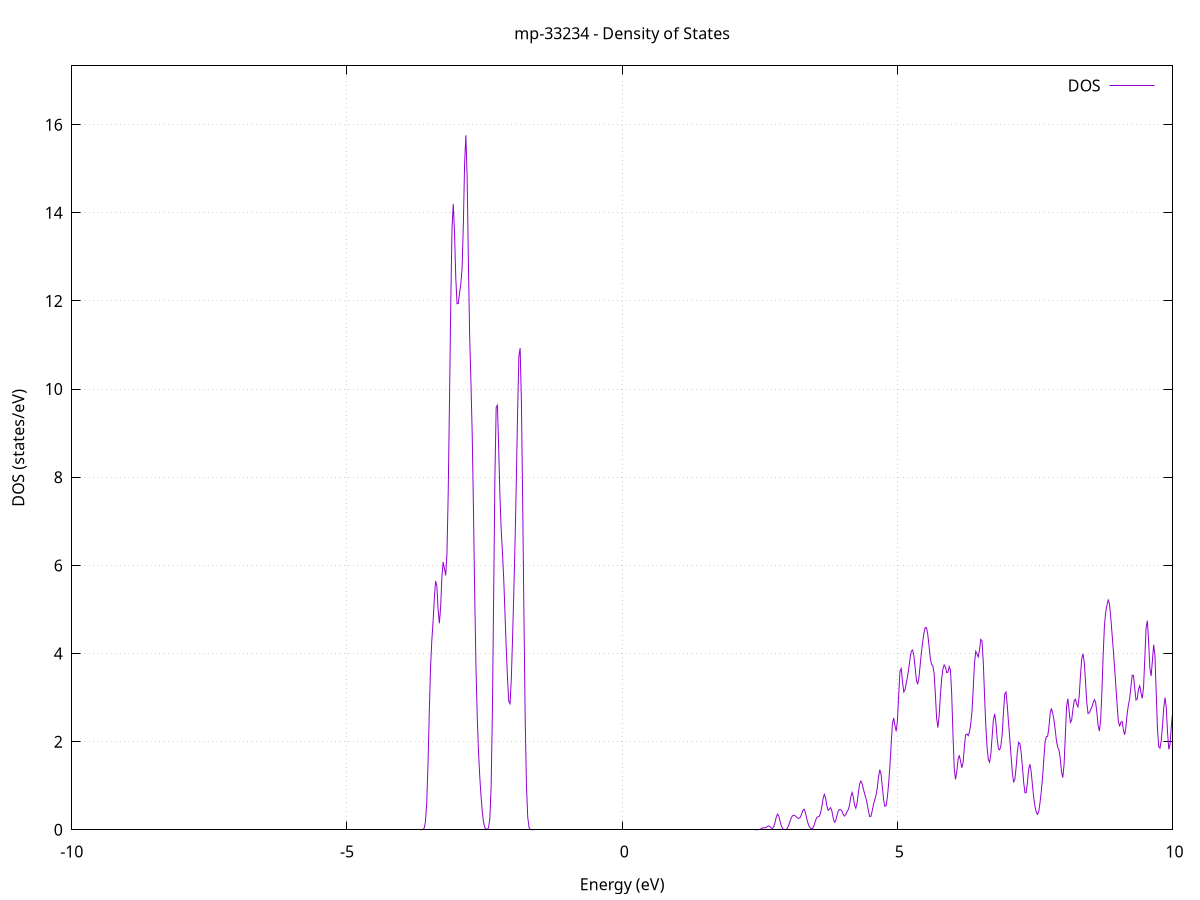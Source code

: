 set title 'mp-33234 - Density of States'
set xlabel 'Energy (eV)'
set ylabel 'DOS (states/eV)'
set grid
set xrange [-10:10]
set yrange [0:17.335]
set xzeroaxis lt -1
set terminal png size 800,600
set output 'mp-33234_dos_gnuplot.png'
plot '-' using 1:2 with lines title 'DOS'
-29.163400 0.000000
-29.140500 0.000000
-29.117600 0.000000
-29.094600 0.000000
-29.071700 0.000000
-29.048800 0.000000
-29.025800 0.000000
-29.002900 0.000000
-28.980000 0.000000
-28.957100 0.000000
-28.934100 0.000000
-28.911200 0.000000
-28.888300 0.000000
-28.865300 0.000000
-28.842400 0.000000
-28.819500 0.000000
-28.796500 0.000000
-28.773600 0.000000
-28.750700 0.000000
-28.727800 0.000000
-28.704800 0.000000
-28.681900 0.000000
-28.659000 0.000000
-28.636000 0.000000
-28.613100 0.000000
-28.590200 0.000000
-28.567200 0.000000
-28.544300 0.000000
-28.521400 0.000000
-28.498500 0.000000
-28.475500 0.000000
-28.452600 0.000000
-28.429700 0.000000
-28.406700 0.000000
-28.383800 0.000000
-28.360900 0.000000
-28.337900 0.000000
-28.315000 0.000000
-28.292100 0.000000
-28.269100 0.000000
-28.246200 0.000000
-28.223300 0.000000
-28.200400 0.000000
-28.177400 0.000000
-28.154500 0.000000
-28.131600 0.000000
-28.108600 0.000000
-28.085700 0.000000
-28.062800 0.000000
-28.039800 0.000000
-28.016900 0.000000
-27.994000 0.000000
-27.971100 0.000000
-27.948100 0.000000
-27.925200 0.000000
-27.902300 0.000000
-27.879300 0.000000
-27.856400 0.000000
-27.833500 0.000000
-27.810500 0.000000
-27.787600 0.000000
-27.764700 0.000000
-27.741800 0.000000
-27.718800 0.000000
-27.695900 0.000000
-27.673000 0.000000
-27.650000 0.000000
-27.627100 0.000000
-27.604200 0.000000
-27.581200 0.000000
-27.558300 0.000000
-27.535400 0.000000
-27.512400 0.000000
-27.489500 0.000000
-27.466600 0.000000
-27.443700 0.000000
-27.420700 0.000000
-27.397800 0.000000
-27.374900 0.000000
-27.351900 0.000000
-27.329000 0.000000
-27.306100 0.000000
-27.283100 0.000000
-27.260200 0.000000
-27.237300 0.000000
-27.214400 0.000000
-27.191400 0.000600
-27.168500 0.007900
-27.145600 0.069200
-27.122600 0.419500
-27.099700 1.768400
-27.076800 5.250300
-27.053800 11.145400
-27.030900 17.183000
-27.008000 19.453600
-26.985100 16.195600
-26.962100 9.822600
-26.939200 4.271300
-26.916300 1.309300
-26.893300 0.278900
-26.870400 0.040800
-26.847500 0.004100
-26.824500 0.000300
-26.801600 0.000000
-26.778700 0.000000
-26.755700 0.000000
-26.732800 0.000000
-26.709900 0.000000
-26.687000 0.000000
-26.664000 0.000000
-26.641100 0.000000
-26.618200 0.000000
-26.595200 0.000000
-26.572300 0.000000
-26.549400 0.000000
-26.526400 0.000000
-26.503500 0.000000
-26.480600 0.000000
-26.457700 0.000000
-26.434700 0.000000
-26.411800 0.000000
-26.388900 0.000000
-26.365900 0.000000
-26.343000 0.000000
-26.320100 0.000000
-26.297100 0.000000
-26.274200 0.000000
-26.251300 0.000000
-26.228400 0.000000
-26.205400 0.000000
-26.182500 0.000000
-26.159600 0.000000
-26.136600 0.000000
-26.113700 0.000000
-26.090800 0.000000
-26.067800 0.000000
-26.044900 0.000000
-26.022000 0.000000
-25.999000 0.000000
-25.976100 0.000000
-25.953200 0.000000
-25.930300 0.000000
-25.907300 0.000000
-25.884400 0.000000
-25.861500 0.000000
-25.838500 0.000000
-25.815600 0.000000
-25.792700 0.000000
-25.769700 0.000000
-25.746800 0.000000
-25.723900 0.000000
-25.701000 0.000000
-25.678000 0.000000
-25.655100 0.000000
-25.632200 0.000000
-25.609200 0.000000
-25.586300 0.000000
-25.563400 0.000000
-25.540400 0.000000
-25.517500 0.000000
-25.494600 0.000000
-25.471700 0.000000
-25.448700 0.000000
-25.425800 0.000000
-25.402900 0.000000
-25.379900 0.000000
-25.357000 0.000000
-25.334100 0.000000
-25.311100 0.000000
-25.288200 0.000000
-25.265300 0.000000
-25.242300 0.000000
-25.219400 0.000000
-25.196500 0.000000
-25.173600 0.000000
-25.150600 0.000000
-25.127700 0.000000
-25.104800 0.000000
-25.081800 0.000000
-25.058900 0.000000
-25.036000 0.000000
-25.013000 0.000000
-24.990100 0.000000
-24.967200 0.000000
-24.944300 0.000000
-24.921300 0.000000
-24.898400 0.000000
-24.875500 0.000000
-24.852500 0.000000
-24.829600 0.000000
-24.806700 0.000000
-24.783700 0.000000
-24.760800 0.000000
-24.737900 0.000000
-24.715000 0.000000
-24.692000 0.000000
-24.669100 0.000000
-24.646200 0.000000
-24.623200 0.000000
-24.600300 0.000000
-24.577400 0.000000
-24.554400 0.000000
-24.531500 0.000000
-24.508600 0.000000
-24.485600 0.000000
-24.462700 0.000000
-24.439800 0.000000
-24.416900 0.000000
-24.393900 0.000000
-24.371000 0.000000
-24.348100 0.000000
-24.325100 0.000000
-24.302200 0.000000
-24.279300 0.000000
-24.256300 0.000000
-24.233400 0.000000
-24.210500 0.000000
-24.187600 0.000000
-24.164600 0.000000
-24.141700 0.000000
-24.118800 0.000000
-24.095800 0.000000
-24.072900 0.000000
-24.050000 0.000000
-24.027000 0.000000
-24.004100 0.000000
-23.981200 0.000000
-23.958300 0.000000
-23.935300 0.000000
-23.912400 0.000000
-23.889500 0.000000
-23.866500 0.000000
-23.843600 0.000000
-23.820700 0.000000
-23.797700 0.000000
-23.774800 0.000000
-23.751900 0.000000
-23.728900 0.000000
-23.706000 0.000000
-23.683100 0.000000
-23.660200 0.000000
-23.637200 0.000000
-23.614300 0.000000
-23.591400 0.000000
-23.568400 0.000000
-23.545500 0.000000
-23.522600 0.000000
-23.499600 0.000000
-23.476700 0.000000
-23.453800 0.000000
-23.430900 0.000000
-23.407900 0.000000
-23.385000 0.000000
-23.362100 0.000000
-23.339100 0.000000
-23.316200 0.000000
-23.293300 0.000000
-23.270300 0.000000
-23.247400 0.000000
-23.224500 0.000000
-23.201600 0.000000
-23.178600 0.000000
-23.155700 0.000000
-23.132800 0.000000
-23.109800 0.000000
-23.086900 0.000000
-23.064000 0.000000
-23.041000 0.000000
-23.018100 0.000000
-22.995200 0.000000
-22.972200 0.000000
-22.949300 0.000000
-22.926400 0.000000
-22.903500 0.000000
-22.880500 0.000000
-22.857600 0.000000
-22.834700 0.000000
-22.811700 0.000000
-22.788800 0.000000
-22.765900 0.000000
-22.742900 0.000000
-22.720000 0.000000
-22.697100 0.000000
-22.674200 0.000000
-22.651200 0.000000
-22.628300 0.000000
-22.605400 0.000000
-22.582400 0.000000
-22.559500 0.000000
-22.536600 0.000000
-22.513600 0.000000
-22.490700 0.000000
-22.467800 0.000000
-22.444900 0.000000
-22.421900 0.000000
-22.399000 0.000000
-22.376100 0.000000
-22.353100 0.000000
-22.330200 0.000000
-22.307300 0.000000
-22.284300 0.000000
-22.261400 0.000000
-22.238500 0.000000
-22.215500 0.000000
-22.192600 0.000000
-22.169700 0.000000
-22.146800 0.000000
-22.123800 0.000000
-22.100900 0.000000
-22.078000 0.000000
-22.055000 0.000000
-22.032100 0.000000
-22.009200 0.000000
-21.986200 0.000000
-21.963300 0.000000
-21.940400 0.000000
-21.917500 0.000000
-21.894500 0.000000
-21.871600 0.000000
-21.848700 0.000000
-21.825700 0.000000
-21.802800 0.000000
-21.779900 0.000000
-21.756900 0.000000
-21.734000 0.000000
-21.711100 0.000000
-21.688200 0.000000
-21.665200 0.000000
-21.642300 0.000000
-21.619400 0.000000
-21.596400 0.000000
-21.573500 0.000000
-21.550600 0.000000
-21.527600 0.000000
-21.504700 0.000000
-21.481800 0.000000
-21.458800 0.000000
-21.435900 0.000000
-21.413000 0.000000
-21.390100 0.000000
-21.367100 0.000000
-21.344200 0.000000
-21.321300 0.000000
-21.298300 0.000000
-21.275400 0.000000
-21.252500 0.000000
-21.229500 0.000000
-21.206600 0.000000
-21.183700 0.000000
-21.160800 0.000000
-21.137800 0.000000
-21.114900 0.000000
-21.092000 0.000000
-21.069000 0.000000
-21.046100 0.000000
-21.023200 0.000000
-21.000200 0.000000
-20.977300 0.000000
-20.954400 0.000000
-20.931500 0.000000
-20.908500 0.000000
-20.885600 0.000000
-20.862700 0.000000
-20.839700 0.000000
-20.816800 0.000000
-20.793900 0.000000
-20.770900 0.000000
-20.748000 0.000000
-20.725100 0.000000
-20.702100 0.000000
-20.679200 0.000000
-20.656300 0.000000
-20.633400 0.000000
-20.610400 0.000000
-20.587500 0.000000
-20.564600 0.000000
-20.541600 0.000000
-20.518700 0.000000
-20.495800 0.000000
-20.472800 0.000000
-20.449900 0.000000
-20.427000 0.000000
-20.404100 0.000000
-20.381100 0.000000
-20.358200 0.000000
-20.335300 0.000000
-20.312300 0.000000
-20.289400 0.000000
-20.266500 0.000000
-20.243500 0.000000
-20.220600 0.000000
-20.197700 0.000000
-20.174800 0.000000
-20.151800 0.000000
-20.128900 0.000000
-20.106000 0.000000
-20.083000 0.000000
-20.060100 0.000000
-20.037200 0.000000
-20.014200 0.000000
-19.991300 0.000000
-19.968400 0.000000
-19.945400 0.000000
-19.922500 0.000000
-19.899600 0.000000
-19.876700 0.000000
-19.853700 0.000000
-19.830800 0.000000
-19.807900 0.000000
-19.784900 0.000000
-19.762000 0.000000
-19.739100 0.000000
-19.716100 0.000000
-19.693200 0.000000
-19.670300 0.000000
-19.647400 0.000000
-19.624400 0.000000
-19.601500 0.000000
-19.578600 0.000000
-19.555600 0.000000
-19.532700 0.000000
-19.509800 0.000000
-19.486800 0.000000
-19.463900 0.000000
-19.441000 0.000000
-19.418000 0.000000
-19.395100 0.000000
-19.372200 0.000000
-19.349300 0.000000
-19.326300 0.000000
-19.303400 0.000000
-19.280500 0.000000
-19.257500 0.000000
-19.234600 0.000000
-19.211700 0.000000
-19.188700 0.000000
-19.165800 0.000000
-19.142900 0.000000
-19.120000 0.000000
-19.097000 0.000000
-19.074100 0.000000
-19.051200 0.000000
-19.028200 0.000000
-19.005300 0.000000
-18.982400 0.000000
-18.959400 0.000000
-18.936500 0.000000
-18.913600 0.000000
-18.890700 0.000000
-18.867700 0.000000
-18.844800 0.000000
-18.821900 0.000000
-18.798900 0.000000
-18.776000 0.000000
-18.753100 0.000000
-18.730100 0.000000
-18.707200 0.000000
-18.684300 0.000000
-18.661300 0.000000
-18.638400 0.000000
-18.615500 0.000000
-18.592600 0.000000
-18.569600 0.000000
-18.546700 0.000000
-18.523800 0.000000
-18.500800 0.000000
-18.477900 0.000000
-18.455000 0.000000
-18.432000 0.000000
-18.409100 0.000000
-18.386200 0.000000
-18.363300 0.000000
-18.340300 0.000000
-18.317400 0.000000
-18.294500 0.000000
-18.271500 0.000000
-18.248600 0.000000
-18.225700 0.000000
-18.202700 0.000000
-18.179800 0.000000
-18.156900 0.000000
-18.134000 0.000000
-18.111000 0.000000
-18.088100 0.000000
-18.065200 0.000000
-18.042200 0.000000
-18.019300 0.000000
-17.996400 0.000000
-17.973400 0.000000
-17.950500 0.000000
-17.927600 0.000000
-17.904600 0.000000
-17.881700 0.000000
-17.858800 0.000000
-17.835900 0.000000
-17.812900 0.000000
-17.790000 0.000000
-17.767100 0.000000
-17.744100 0.000000
-17.721200 0.000000
-17.698300 0.000000
-17.675300 0.000000
-17.652400 0.000000
-17.629500 0.000000
-17.606600 0.000000
-17.583600 0.000200
-17.560700 0.003000
-17.537800 0.030300
-17.514800 0.208200
-17.491900 0.994500
-17.469000 3.367300
-17.446000 8.315200
-17.423100 15.578800
-17.400200 23.201600
-17.377300 28.624800
-17.354300 29.890600
-17.331400 26.348100
-17.308500 19.214700
-17.285500 11.256200
-17.262600 5.124600
-17.239700 1.755100
-17.216700 0.439300
-17.193800 0.078500
-17.170900 0.009800
-17.147900 0.000900
-17.125000 0.000100
-17.102100 0.000000
-17.079200 0.000000
-17.056200 0.000000
-17.033300 0.000000
-17.010400 0.000000
-16.987400 0.000000
-16.964500 0.000000
-16.941600 0.000000
-16.918600 0.000000
-16.895700 0.000000
-16.872800 0.000000
-16.849900 0.000000
-16.826900 0.000000
-16.804000 0.000000
-16.781100 0.000000
-16.758100 0.000000
-16.735200 0.000000
-16.712300 0.000000
-16.689300 0.000000
-16.666400 0.000000
-16.643500 0.000000
-16.620600 0.000000
-16.597600 0.000000
-16.574700 0.000000
-16.551800 0.000000
-16.528800 0.000000
-16.505900 0.000000
-16.483000 0.000000
-16.460000 0.000000
-16.437100 0.000000
-16.414200 0.000000
-16.391200 0.000000
-16.368300 0.000000
-16.345400 0.000000
-16.322500 0.000000
-16.299500 0.000000
-16.276600 0.000000
-16.253700 0.000000
-16.230700 0.000000
-16.207800 0.000000
-16.184900 0.000000
-16.161900 0.000000
-16.139000 0.000000
-16.116100 0.000000
-16.093200 0.000000
-16.070200 0.000000
-16.047300 0.000000
-16.024400 0.000000
-16.001400 0.000000
-15.978500 0.000000
-15.955600 0.000000
-15.932600 0.000000
-15.909700 0.000000
-15.886800 0.000000
-15.863900 0.000000
-15.840900 0.000000
-15.818000 0.000000
-15.795100 0.000000
-15.772100 0.000000
-15.749200 0.000000
-15.726300 0.000000
-15.703300 0.000000
-15.680400 0.000000
-15.657500 0.000000
-15.634500 0.000000
-15.611600 0.000000
-15.588700 0.000000
-15.565800 0.000000
-15.542800 0.000000
-15.519900 0.000000
-15.497000 0.000000
-15.474000 0.000000
-15.451100 0.000000
-15.428200 0.000000
-15.405200 0.000000
-15.382300 0.000000
-15.359400 0.000000
-15.336500 0.000000
-15.313500 0.000000
-15.290600 0.000000
-15.267700 0.000000
-15.244700 0.000000
-15.221800 0.000000
-15.198900 0.000000
-15.175900 0.000000
-15.153000 0.000000
-15.130100 0.000000
-15.107200 0.000000
-15.084200 0.000000
-15.061300 0.000000
-15.038400 0.000000
-15.015400 0.000000
-14.992500 0.000000
-14.969600 0.000000
-14.946600 0.000000
-14.923700 0.000000
-14.900800 0.000000
-14.877800 0.000000
-14.854900 0.000000
-14.832000 0.000000
-14.809100 0.000000
-14.786100 0.000000
-14.763200 0.000000
-14.740300 0.000000
-14.717300 0.000000
-14.694400 0.000000
-14.671500 0.000000
-14.648500 0.000000
-14.625600 0.000000
-14.602700 0.000000
-14.579800 0.000000
-14.556800 0.000000
-14.533900 0.000000
-14.511000 0.000000
-14.488000 0.000000
-14.465100 0.000000
-14.442200 0.000000
-14.419200 0.000000
-14.396300 0.000000
-14.373400 0.000000
-14.350500 0.000000
-14.327500 0.000000
-14.304600 0.000000
-14.281700 0.000000
-14.258700 0.000000
-14.235800 0.000000
-14.212900 0.000000
-14.189900 0.000000
-14.167000 0.000000
-14.144100 0.000000
-14.121100 0.000000
-14.098200 0.000000
-14.075300 0.000000
-14.052400 0.000000
-14.029400 0.000000
-14.006500 0.000000
-13.983600 0.000000
-13.960600 0.000000
-13.937700 0.000000
-13.914800 0.000000
-13.891800 0.000000
-13.868900 0.000000
-13.846000 0.000000
-13.823100 0.000000
-13.800100 0.000000
-13.777200 0.000000
-13.754300 0.000000
-13.731300 0.000000
-13.708400 0.000000
-13.685500 0.000000
-13.662500 0.000000
-13.639600 0.000000
-13.616700 0.000000
-13.593800 0.000000
-13.570800 0.000000
-13.547900 0.000000
-13.525000 0.000000
-13.502000 0.000000
-13.479100 0.000000
-13.456200 0.000000
-13.433200 0.000000
-13.410300 0.000000
-13.387400 0.000000
-13.364400 0.000000
-13.341500 0.000000
-13.318600 0.000000
-13.295700 0.000000
-13.272700 0.000000
-13.249800 0.000000
-13.226900 0.000000
-13.203900 0.000000
-13.181000 0.000000
-13.158100 0.000000
-13.135100 0.000000
-13.112200 0.000000
-13.089300 0.000000
-13.066400 0.000000
-13.043400 0.000000
-13.020500 0.000000
-12.997600 0.000000
-12.974600 0.000000
-12.951700 0.000000
-12.928800 0.000000
-12.905800 0.000000
-12.882900 0.000000
-12.860000 0.000000
-12.837100 0.000000
-12.814100 0.000000
-12.791200 0.000000
-12.768300 0.000000
-12.745300 0.000000
-12.722400 0.000000
-12.699500 0.000000
-12.676500 0.000000
-12.653600 0.000000
-12.630700 0.000000
-12.607700 0.000000
-12.584800 0.000000
-12.561900 0.000000
-12.539000 0.000000
-12.516000 0.000000
-12.493100 0.000000
-12.470200 0.000000
-12.447200 0.000000
-12.424300 0.000000
-12.401400 0.000000
-12.378400 0.000000
-12.355500 0.000000
-12.332600 0.000000
-12.309700 0.000000
-12.286700 0.000000
-12.263800 0.000000
-12.240900 0.000000
-12.217900 0.000000
-12.195000 0.000000
-12.172100 0.000000
-12.149100 0.000000
-12.126200 0.000000
-12.103300 0.000000
-12.080400 0.000000
-12.057400 0.000000
-12.034500 0.000000
-12.011600 0.000000
-11.988600 0.000000
-11.965700 0.000000
-11.942800 0.000000
-11.919800 0.000000
-11.896900 0.000000
-11.874000 0.000000
-11.851000 0.000000
-11.828100 0.000000
-11.805200 0.000000
-11.782300 0.000000
-11.759300 0.000000
-11.736400 0.000000
-11.713500 0.000000
-11.690500 0.000000
-11.667600 0.000000
-11.644700 0.000200
-11.621700 0.001900
-11.598800 0.014200
-11.575900 0.073500
-11.553000 0.272800
-11.530000 0.756900
-11.507100 1.665200
-11.484200 3.123700
-11.461200 5.283400
-11.438300 8.130100
-11.415400 11.077000
-11.392400 12.936000
-11.369500 12.683900
-11.346600 10.557800
-11.323700 8.256800
-11.300700 7.468800
-11.277800 8.205500
-11.254900 9.350200
-11.231900 10.502600
-11.209000 11.935900
-11.186100 13.138900
-11.163100 13.192400
-11.140200 12.391800
-11.117300 11.969100
-11.094300 12.479900
-11.071400 13.460300
-11.048500 14.165000
-11.025600 14.053400
-11.002600 12.811300
-10.979700 10.235900
-10.956800 6.662300
-10.933800 3.288300
-10.910900 1.170000
-10.888000 0.291200
-10.865000 0.049800
-10.842100 0.005800
-10.819200 0.000500
-10.796300 0.000000
-10.773300 0.000000
-10.750400 0.000000
-10.727500 0.000000
-10.704500 0.000000
-10.681600 0.000000
-10.658700 0.000000
-10.635700 0.000000
-10.612800 0.000000
-10.589900 0.000000
-10.567000 0.000000
-10.544000 0.000000
-10.521100 0.000000
-10.498200 0.000000
-10.475200 0.000000
-10.452300 0.000000
-10.429400 0.000000
-10.406400 0.000000
-10.383500 0.000000
-10.360600 0.000000
-10.337600 0.000000
-10.314700 0.000000
-10.291800 0.000000
-10.268900 0.000000
-10.245900 0.000000
-10.223000 0.000000
-10.200100 0.000000
-10.177100 0.000000
-10.154200 0.000000
-10.131300 0.000000
-10.108300 0.000000
-10.085400 0.000000
-10.062500 0.000000
-10.039600 0.000000
-10.016600 0.000000
-9.993700 0.000000
-9.970800 0.000000
-9.947800 0.000000
-9.924900 0.000000
-9.902000 0.000000
-9.879000 0.000000
-9.856100 0.000000
-9.833200 0.000000
-9.810300 0.000000
-9.787300 0.000000
-9.764400 0.000000
-9.741500 0.000000
-9.718500 0.000000
-9.695600 0.000000
-9.672700 0.000000
-9.649700 0.000000
-9.626800 0.000000
-9.603900 0.000000
-9.580900 0.000000
-9.558000 0.000000
-9.535100 0.000000
-9.512200 0.000000
-9.489200 0.000000
-9.466300 0.000000
-9.443400 0.000000
-9.420400 0.000000
-9.397500 0.000000
-9.374600 0.000000
-9.351600 0.000000
-9.328700 0.000000
-9.305800 0.000000
-9.282900 0.000000
-9.259900 0.000000
-9.237000 0.000000
-9.214100 0.000000
-9.191100 0.000000
-9.168200 0.000000
-9.145300 0.000000
-9.122300 0.000000
-9.099400 0.000000
-9.076500 0.000000
-9.053600 0.000000
-9.030600 0.000000
-9.007700 0.000000
-8.984800 0.000000
-8.961800 0.000000
-8.938900 0.000000
-8.916000 0.000000
-8.893000 0.000000
-8.870100 0.000000
-8.847200 0.000000
-8.824200 0.000000
-8.801300 0.000000
-8.778400 0.000000
-8.755500 0.000000
-8.732500 0.000000
-8.709600 0.000000
-8.686700 0.000000
-8.663700 0.000000
-8.640800 0.000000
-8.617900 0.000000
-8.594900 0.000000
-8.572000 0.000000
-8.549100 0.000000
-8.526200 0.000000
-8.503200 0.000000
-8.480300 0.000000
-8.457400 0.000000
-8.434400 0.000000
-8.411500 0.000000
-8.388600 0.000000
-8.365600 0.000000
-8.342700 0.000000
-8.319800 0.000000
-8.296900 0.000000
-8.273900 0.000000
-8.251000 0.000000
-8.228100 0.000000
-8.205100 0.000000
-8.182200 0.000000
-8.159300 0.000000
-8.136300 0.000000
-8.113400 0.000000
-8.090500 0.000000
-8.067500 0.000000
-8.044600 0.000000
-8.021700 0.000000
-7.998800 0.000000
-7.975800 0.000000
-7.952900 0.000000
-7.930000 0.000000
-7.907000 0.000000
-7.884100 0.000000
-7.861200 0.000000
-7.838200 0.000000
-7.815300 0.000000
-7.792400 0.000000
-7.769500 0.000000
-7.746500 0.000000
-7.723600 0.000000
-7.700700 0.000000
-7.677700 0.000000
-7.654800 0.000000
-7.631900 0.000000
-7.608900 0.000000
-7.586000 0.000000
-7.563100 0.000000
-7.540200 0.000000
-7.517200 0.000000
-7.494300 0.000000
-7.471400 0.000000
-7.448400 0.000000
-7.425500 0.000000
-7.402600 0.000000
-7.379600 0.000000
-7.356700 0.000000
-7.333800 0.000000
-7.310800 0.000000
-7.287900 0.000000
-7.265000 0.000000
-7.242100 0.000000
-7.219100 0.000000
-7.196200 0.000000
-7.173300 0.000000
-7.150300 0.000000
-7.127400 0.000000
-7.104500 0.000000
-7.081500 0.000000
-7.058600 0.000000
-7.035700 0.000000
-7.012800 0.000000
-6.989800 0.000000
-6.966900 0.000000
-6.944000 0.000000
-6.921000 0.000000
-6.898100 0.000000
-6.875200 0.000000
-6.852200 0.000000
-6.829300 0.000000
-6.806400 0.000000
-6.783500 0.000000
-6.760500 0.000000
-6.737600 0.000000
-6.714700 0.000000
-6.691700 0.000000
-6.668800 0.000000
-6.645900 0.000000
-6.622900 0.000000
-6.600000 0.000000
-6.577100 0.000000
-6.554100 0.000000
-6.531200 0.000000
-6.508300 0.000000
-6.485400 0.000000
-6.462400 0.000000
-6.439500 0.000000
-6.416600 0.000000
-6.393600 0.000000
-6.370700 0.000000
-6.347800 0.000000
-6.324800 0.000000
-6.301900 0.000000
-6.279000 0.000000
-6.256100 0.000000
-6.233100 0.000000
-6.210200 0.000000
-6.187300 0.000000
-6.164300 0.000000
-6.141400 0.000000
-6.118500 0.000000
-6.095500 0.000000
-6.072600 0.000000
-6.049700 0.000000
-6.026800 0.000000
-6.003800 0.000000
-5.980900 0.000000
-5.958000 0.000000
-5.935000 0.000000
-5.912100 0.000000
-5.889200 0.000000
-5.866200 0.000000
-5.843300 0.000000
-5.820400 0.000000
-5.797400 0.000000
-5.774500 0.000000
-5.751600 0.000000
-5.728700 0.000000
-5.705700 0.000000
-5.682800 0.000000
-5.659900 0.000000
-5.636900 0.000000
-5.614000 0.000000
-5.591100 0.000000
-5.568100 0.000000
-5.545200 0.000000
-5.522300 0.000000
-5.499400 0.000000
-5.476400 0.000000
-5.453500 0.000000
-5.430600 0.000000
-5.407600 0.000000
-5.384700 0.000000
-5.361800 0.000000
-5.338800 0.000000
-5.315900 0.000000
-5.293000 0.000000
-5.270100 0.000000
-5.247100 0.000000
-5.224200 0.000000
-5.201300 0.000000
-5.178300 0.000000
-5.155400 0.000000
-5.132500 0.000000
-5.109500 0.000000
-5.086600 0.000000
-5.063700 0.000000
-5.040700 0.000000
-5.017800 0.000000
-4.994900 0.000000
-4.972000 0.000000
-4.949000 0.000000
-4.926100 0.000000
-4.903200 0.000000
-4.880200 0.000000
-4.857300 0.000000
-4.834400 0.000000
-4.811400 0.000000
-4.788500 0.000000
-4.765600 0.000000
-4.742700 0.000000
-4.719700 0.000000
-4.696800 0.000000
-4.673900 0.000000
-4.650900 0.000000
-4.628000 0.000000
-4.605100 0.000000
-4.582100 0.000000
-4.559200 0.000000
-4.536300 0.000000
-4.513400 0.000000
-4.490400 0.000000
-4.467500 0.000000
-4.444600 0.000000
-4.421600 0.000000
-4.398700 0.000000
-4.375800 0.000000
-4.352800 0.000000
-4.329900 0.000000
-4.307000 0.000000
-4.284000 0.000000
-4.261100 0.000000
-4.238200 0.000000
-4.215300 0.000000
-4.192300 0.000000
-4.169400 0.000000
-4.146500 0.000000
-4.123500 0.000000
-4.100600 0.000000
-4.077700 0.000000
-4.054700 0.000000
-4.031800 0.000000
-4.008900 0.000000
-3.986000 0.000000
-3.963000 0.000000
-3.940100 0.000000
-3.917200 0.000000
-3.894200 0.000000
-3.871300 0.000000
-3.848400 0.000000
-3.825400 0.000000
-3.802500 0.000000
-3.779600 0.000000
-3.756700 0.000000
-3.733700 0.000000
-3.710800 0.000000
-3.687900 0.000000
-3.664900 0.000000
-3.642000 0.000600
-3.619100 0.005900
-3.596100 0.039800
-3.573200 0.188000
-3.550300 0.625700
-3.527300 1.499900
-3.504400 2.664000
-3.481500 3.676700
-3.458600 4.288600
-3.435600 4.727000
-3.412700 5.244600
-3.389800 5.645400
-3.366800 5.534200
-3.343900 4.991400
-3.321000 4.685200
-3.298000 5.054800
-3.275100 5.735200
-3.252200 6.075500
-3.229300 5.928900
-3.206300 5.773000
-3.183400 6.246900
-3.160500 7.631200
-3.137500 9.684600
-3.114600 11.898400
-3.091700 13.630800
-3.068700 14.201800
-3.045800 13.556800
-3.022900 12.522600
-3.000000 11.936900
-2.977000 11.943200
-2.954100 12.187200
-2.931200 12.382300
-2.908200 12.742700
-2.885300 13.733800
-2.862400 15.125300
-2.839400 15.759300
-2.816500 14.808400
-2.793600 12.871400
-2.770600 11.210200
-2.747700 10.160100
-2.724800 9.011500
-2.701900 7.281000
-2.678900 5.322400
-2.656000 3.695700
-2.633100 2.555600
-2.610100 1.774200
-2.587200 1.210700
-2.564300 0.765400
-2.541300 0.409500
-2.518400 0.171300
-2.495500 0.053400
-2.472600 0.012500
-2.449600 0.008100
-2.426700 0.048000
-2.403800 0.257100
-2.380800 0.973200
-2.357900 2.640200
-2.335000 5.263900
-2.312000 7.976300
-2.289100 9.586500
-2.266200 9.636100
-2.243300 8.669500
-2.220300 7.563800
-2.197400 6.800400
-2.174500 6.285700
-2.151500 5.681300
-2.128600 4.896900
-2.105700 4.112100
-2.082700 3.420000
-2.059800 2.911200
-2.036900 2.860600
-2.013900 3.413900
-1.991000 4.354100
-1.968100 5.411400
-1.945200 6.573900
-1.922200 7.955000
-1.899300 9.501500
-1.876400 10.742000
-1.853400 10.929800
-1.830500 9.725800
-1.807600 7.482700
-1.784600 4.857300
-1.761700 2.534600
-1.738800 1.007400
-1.715900 0.292600
-1.692900 0.060500
-1.670000 0.008800
-1.647100 0.000900
-1.624100 0.000100
-1.601200 0.000000
-1.578300 0.000000
-1.555300 0.000000
-1.532400 0.000000
-1.509500 0.000000
-1.486600 0.000000
-1.463600 0.000000
-1.440700 0.000000
-1.417800 0.000000
-1.394800 0.000000
-1.371900 0.000000
-1.349000 0.000000
-1.326000 0.000000
-1.303100 0.000000
-1.280200 0.000000
-1.257200 0.000000
-1.234300 0.000000
-1.211400 0.000000
-1.188500 0.000000
-1.165500 0.000000
-1.142600 0.000000
-1.119700 0.000000
-1.096700 0.000000
-1.073800 0.000000
-1.050900 0.000000
-1.027900 0.000000
-1.005000 0.000000
-0.982100 0.000000
-0.959200 0.000000
-0.936200 0.000000
-0.913300 0.000000
-0.890400 0.000000
-0.867400 0.000000
-0.844500 0.000000
-0.821600 0.000000
-0.798600 0.000000
-0.775700 0.000000
-0.752800 0.000000
-0.729900 0.000000
-0.706900 0.000000
-0.684000 0.000000
-0.661100 0.000000
-0.638100 0.000000
-0.615200 0.000000
-0.592300 0.000000
-0.569300 0.000000
-0.546400 0.000000
-0.523500 0.000000
-0.500500 0.000000
-0.477600 0.000000
-0.454700 0.000000
-0.431800 0.000000
-0.408800 0.000000
-0.385900 0.000000
-0.363000 0.000000
-0.340000 0.000000
-0.317100 0.000000
-0.294200 0.000000
-0.271200 0.000000
-0.248300 0.000000
-0.225400 0.000000
-0.202500 0.000000
-0.179500 0.000000
-0.156600 0.000000
-0.133700 0.000000
-0.110700 0.000000
-0.087800 0.000000
-0.064900 0.000000
-0.041900 0.000000
-0.019000 0.000000
0.003900 0.000000
0.026800 0.000000
0.049800 0.000000
0.072700 0.000000
0.095600 0.000000
0.118600 0.000000
0.141500 0.000000
0.164400 0.000000
0.187400 0.000000
0.210300 0.000000
0.233200 0.000000
0.256200 0.000000
0.279100 0.000000
0.302000 0.000000
0.324900 0.000000
0.347900 0.000000
0.370800 0.000000
0.393700 0.000000
0.416700 0.000000
0.439600 0.000000
0.462500 0.000000
0.485500 0.000000
0.508400 0.000000
0.531300 0.000000
0.554200 0.000000
0.577200 0.000000
0.600100 0.000000
0.623000 0.000000
0.646000 0.000000
0.668900 0.000000
0.691800 0.000000
0.714800 0.000000
0.737700 0.000000
0.760600 0.000000
0.783500 0.000000
0.806500 0.000000
0.829400 0.000000
0.852300 0.000000
0.875300 0.000000
0.898200 0.000000
0.921100 0.000000
0.944100 0.000000
0.967000 0.000000
0.989900 0.000000
1.012900 0.000000
1.035800 0.000000
1.058700 0.000000
1.081600 0.000000
1.104600 0.000000
1.127500 0.000000
1.150400 0.000000
1.173400 0.000000
1.196300 0.000000
1.219200 0.000000
1.242200 0.000000
1.265100 0.000000
1.288000 0.000000
1.310900 0.000000
1.333900 0.000000
1.356800 0.000000
1.379700 0.000000
1.402700 0.000000
1.425600 0.000000
1.448500 0.000000
1.471500 0.000000
1.494400 0.000000
1.517300 0.000000
1.540200 0.000000
1.563200 0.000000
1.586100 0.000000
1.609000 0.000000
1.632000 0.000000
1.654900 0.000000
1.677800 0.000000
1.700800 0.000000
1.723700 0.000000
1.746600 0.000000
1.769600 0.000000
1.792500 0.000000
1.815400 0.000000
1.838300 0.000000
1.861300 0.000000
1.884200 0.000000
1.907100 0.000000
1.930100 0.000000
1.953000 0.000000
1.975900 0.000000
1.998900 0.000000
2.021800 0.000000
2.044700 0.000000
2.067600 0.000000
2.090600 0.000000
2.113500 0.000000
2.136400 0.000000
2.159400 0.000000
2.182300 0.000000
2.205200 0.000000
2.228200 0.000000
2.251100 0.000000
2.274000 0.000000
2.297000 0.000000
2.319900 0.000000
2.342800 0.000000
2.365700 0.000000
2.388700 0.000000
2.411600 0.000000
2.434500 0.000100
2.457500 0.000500
2.480400 0.002900
2.503300 0.010500
2.526300 0.025100
2.549200 0.040500
2.572100 0.045900
2.595000 0.044800
2.618000 0.054400
2.640900 0.076800
2.663800 0.087500
2.686800 0.069500
2.709700 0.040100
2.732600 0.031700
2.755600 0.071100
2.778500 0.169900
2.801400 0.293000
2.824300 0.356200
2.847300 0.308200
2.870200 0.191900
2.893100 0.086800
2.916100 0.028600
2.939000 0.007100
2.961900 0.003600
2.984900 0.013000
3.007800 0.046500
3.030700 0.115700
3.053700 0.206200
3.076600 0.281400
3.099500 0.321200
3.122400 0.330500
3.145400 0.316100
3.168300 0.286800
3.191200 0.263200
3.214200 0.259600
3.237100 0.283000
3.260000 0.350600
3.283000 0.439800
3.305900 0.468700
3.328800 0.397100
3.351700 0.271900
3.374700 0.157200
3.397600 0.079600
3.420500 0.036000
3.443500 0.021500
3.466400 0.042100
3.489300 0.107800
3.512300 0.203200
3.535200 0.275500
3.558100 0.295700
3.581000 0.305700
3.604000 0.370000
3.626900 0.516500
3.649800 0.702000
3.672800 0.803300
3.695700 0.729000
3.718600 0.551900
3.741600 0.442000
3.764500 0.463300
3.787400 0.502400
3.810400 0.431000
3.833300 0.275800
3.856200 0.170800
3.879100 0.198200
3.902100 0.318100
3.925000 0.422700
3.947900 0.460100
3.970900 0.457200
3.993800 0.421000
4.016700 0.350700
4.039700 0.309700
4.062600 0.346800
4.085500 0.409700
4.108400 0.455500
4.131400 0.556500
4.154300 0.739600
4.177200 0.846200
4.200200 0.747400
4.223100 0.558600
4.246000 0.488500
4.269000 0.609500
4.291900 0.839200
4.314800 1.036900
4.337700 1.105400
4.360700 1.045100
4.383600 0.924100
4.406500 0.812000
4.429500 0.718200
4.452400 0.592600
4.475300 0.424200
4.498300 0.299100
4.521200 0.307700
4.544100 0.432400
4.567100 0.576400
4.590000 0.683900
4.612900 0.783500
4.635800 0.951900
4.658800 1.203300
4.681700 1.364500
4.704600 1.258500
4.727600 0.966600
4.750500 0.686900
4.773400 0.531200
4.796400 0.549000
4.819300 0.742700
4.842200 1.047500
4.865100 1.439200
4.888100 1.941600
4.911000 2.399000
4.933900 2.537300
4.956900 2.364600
4.979800 2.236400
5.002700 2.486300
5.025700 3.080200
5.048600 3.602500
5.071500 3.661000
5.094400 3.352500
5.117400 3.126100
5.140300 3.177500
5.163200 3.334700
5.186200 3.481000
5.209100 3.670200
5.232000 3.898300
5.255000 4.056800
5.277900 4.079100
5.300800 3.951700
5.323800 3.680100
5.346700 3.398100
5.369600 3.301400
5.392500 3.448600
5.415500 3.738900
5.438400 4.028900
5.461300 4.267300
5.484300 4.465100
5.507200 4.588800
5.530100 4.584500
5.553100 4.435100
5.576000 4.171400
5.598900 3.897300
5.621800 3.753300
5.644800 3.721200
5.667700 3.558900
5.690600 3.095500
5.713600 2.540300
5.736500 2.318000
5.759400 2.577000
5.782400 3.047700
5.805300 3.420900
5.828200 3.642800
5.851100 3.742300
5.874100 3.688200
5.897000 3.568000
5.919900 3.575200
5.942900 3.701300
5.965800 3.627600
5.988700 3.056900
6.011700 2.139200
6.034600 1.386500
6.057500 1.143500
6.080500 1.321700
6.103400 1.595600
6.126300 1.690500
6.149200 1.555800
6.172200 1.406800
6.195100 1.520700
6.218000 1.878800
6.241000 2.154000
6.263900 2.175200
6.286800 2.133900
6.309800 2.213800
6.332700 2.384100
6.355600 2.669700
6.378500 3.183400
6.401500 3.763300
6.424400 4.050600
6.447300 3.997000
6.470300 3.920000
6.493200 4.072100
6.516100 4.321100
6.539100 4.287500
6.562000 3.795400
6.584900 3.048400
6.607800 2.357500
6.630800 1.870800
6.653700 1.593900
6.676600 1.533800
6.699600 1.722000
6.722500 2.107800
6.745400 2.491800
6.768400 2.629300
6.791300 2.428700
6.814200 2.065700
6.837200 1.831800
6.860100 1.812900
6.883000 1.914800
6.905900 2.177300
6.928900 2.656900
6.951800 3.086100
6.974700 3.126800
6.997700 2.819000
7.020600 2.430200
7.043500 2.067700
7.066500 1.679100
7.089400 1.301100
7.112300 1.088600
7.135200 1.135900
7.158200 1.411300
7.181100 1.766800
7.204000 1.985400
7.227000 1.961900
7.249900 1.752500
7.272800 1.431100
7.295800 1.078600
7.318700 0.840800
7.341600 0.842800
7.364500 1.080600
7.387500 1.381000
7.410400 1.487100
7.433300 1.309700
7.456300 0.998900
7.479200 0.720600
7.502100 0.524800
7.525100 0.397900
7.548000 0.348600
7.570900 0.425600
7.593900 0.626000
7.616800 0.882600
7.639700 1.199300
7.662600 1.617300
7.685600 1.990700
7.708500 2.111900
7.731400 2.119600
7.754400 2.324900
7.777300 2.644300
7.800200 2.752900
7.823200 2.646000
7.846100 2.490700
7.869000 2.268500
7.891900 2.010300
7.914900 1.872400
7.937800 1.804500
7.960700 1.613500
7.983700 1.318300
8.006600 1.184700
8.029500 1.470500
8.052500 2.146000
8.075400 2.799800
8.098300 2.975400
8.121200 2.698700
8.144200 2.434900
8.167100 2.484500
8.190000 2.724400
8.213000 2.923100
8.235900 2.963700
8.258800 2.848700
8.281800 2.788400
8.304700 3.030400
8.327600 3.495500
8.350600 3.878500
8.373500 3.992700
8.396400 3.807500
8.419300 3.372000
8.442300 2.887900
8.465200 2.637000
8.488100 2.652200
8.511100 2.723700
8.534000 2.776300
8.556900 2.872900
8.579900 2.954400
8.602800 2.894500
8.625700 2.660800
8.648600 2.364500
8.671600 2.238600
8.694500 2.484700
8.717400 3.135700
8.740400 3.979400
8.763300 4.631000
8.786200 4.936300
8.809200 5.098500
8.832100 5.212500
8.855000 5.126800
8.877900 4.821900
8.900900 4.459400
8.923800 4.094100
8.946700 3.696400
8.969700 3.284200
8.992600 2.851000
9.015500 2.473600
9.038500 2.345800
9.061400 2.439400
9.084300 2.455400
9.107300 2.275200
9.130200 2.155800
9.153100 2.323800
9.176000 2.629700
9.199000 2.830100
9.221900 2.980500
9.244800 3.246600
9.267800 3.508300
9.290700 3.498400
9.313600 3.211100
9.336600 2.945000
9.359500 2.971300
9.382400 3.191700
9.405300 3.267300
9.428300 3.103300
9.451200 2.983000
9.474100 3.238000
9.497100 3.901300
9.520000 4.584600
9.542900 4.745800
9.565900 4.274500
9.588800 3.665700
9.611700 3.490200
9.634600 3.834200
9.657600 4.197600
9.680500 3.968500
9.703400 3.139800
9.726400 2.300900
9.749300 1.888000
9.772200 1.853100
9.795200 2.024100
9.818100 2.357200
9.841000 2.773100
9.864000 3.000400
9.886900 2.769000
9.909800 2.207200
9.932700 1.826100
9.955700 1.943500
9.978600 2.354900
10.001500 2.660600
10.024500 2.746300
10.047400 2.825800
10.070300 3.006900
10.093300 3.045600
10.116200 2.715900
10.139100 2.177600
10.162000 1.733700
10.185000 1.462800
10.207900 1.271300
10.230800 1.085800
10.253800 0.925400
10.276700 0.853200
10.299600 0.858200
10.322600 0.857000
10.345500 0.821600
10.368400 0.815500
10.391300 0.879800
10.414300 0.930200
10.437200 0.850400
10.460100 0.676000
10.483100 0.554600
10.506000 0.545600
10.528900 0.612700
10.551900 0.723200
10.574800 0.789900
10.597700 0.684800
10.620700 0.432400
10.643600 0.211500
10.666500 0.151400
10.689400 0.251500
10.712400 0.419600
10.735300 0.525100
10.758200 0.499200
10.781200 0.406000
10.804100 0.395100
10.827000 0.570300
10.850000 0.876100
10.872900 1.122200
10.895800 1.168400
10.918700 1.121800
10.941700 1.272000
10.964600 1.755400
10.987500 2.337400
11.010500 2.652800
11.033400 2.639800
11.056300 2.503600
11.079300 2.362500
11.102200 2.212400
11.125100 2.080000
11.148000 1.957400
11.171000 1.735300
11.193900 1.406600
11.216800 1.128700
11.239800 1.019700
11.262700 1.087900
11.285600 1.296300
11.308600 1.564200
11.331500 1.723800
11.354400 1.609900
11.377400 1.284700
11.400300 1.053400
11.423200 1.176100
11.446100 1.648800
11.469100 2.245200
11.492000 2.663000
11.514900 2.734300
11.537900 2.594900
11.560800 2.485100
11.583700 2.458400
11.606700 2.501900
11.629600 2.616200
11.652500 2.625500
11.675400 2.377400
11.698400 2.131000
11.721300 2.268900
11.744200 2.726400
11.767200 3.108200
11.790100 3.231900
11.813000 3.193800
11.836000 3.089900
11.858900 2.952200
11.881800 2.790500
11.904700 2.646100
11.927700 2.620100
11.950600 2.730900
11.973500 2.842500
11.996500 2.829900
12.019400 2.712800
12.042300 2.599200
12.065300 2.522900
12.088200 2.402900
12.111100 2.207700
12.134100 2.010000
12.157000 1.868500
12.179900 1.813400
12.202800 1.864300
12.225800 1.992000
12.248700 2.167700
12.271600 2.390600
12.294600 2.622400
12.317500 2.725500
12.340400 2.525400
12.363400 2.039900
12.386300 1.541400
12.409200 1.280200
12.432100 1.268800
12.455100 1.396600
12.478000 1.588300
12.500900 1.787600
12.523900 1.970500
12.546800 2.212000
12.569700 2.617200
12.592700 3.162600
12.615600 3.625400
12.638500 3.731000
12.661400 3.425400
12.684400 2.941800
12.707300 2.598700
12.730200 2.567300
12.753200 2.751200
12.776100 2.860400
12.799000 2.723300
12.822000 2.558700
12.844900 2.700600
12.867800 3.031200
12.890800 3.073500
12.913700 2.729900
12.936600 2.449300
12.959500 2.526500
12.982500 2.775600
13.005400 2.948400
13.028300 2.995400
13.051300 2.939800
13.074200 2.808100
13.097100 2.707100
13.120100 2.786600
13.143000 3.050200
13.165900 3.337000
13.188800 3.476400
13.211800 3.336100
13.234700 2.912800
13.257600 2.507700
13.280600 2.514100
13.303500 2.936200
13.326400 3.378800
13.349400 3.511100
13.372300 3.331700
13.395200 2.990400
13.418100 2.577200
13.441100 2.236500
13.464000 2.269800
13.486900 2.792900
13.509900 3.392000
13.532800 3.487800
13.555700 2.978900
13.578700 2.291600
13.601600 1.916300
13.624500 1.955600
13.647500 2.077400
13.670400 1.930800
13.693300 1.570600
13.716200 1.376900
13.739200 1.559000
13.762100 1.903900
13.785000 2.119500
13.808000 2.244800
13.830900 2.481200
13.853800 2.747700
13.876800 2.738100
13.899700 2.393200
13.922600 1.958200
13.945500 1.610900
13.968500 1.379800
13.991400 1.333000
14.014300 1.498200
14.037300 1.702400
14.060200 1.811800
14.083100 1.913400
14.106100 2.021800
14.129000 1.957800
14.151900 1.684500
14.174800 1.456500
14.197800 1.500700
14.220700 1.719400
14.243600 1.810200
14.266600 1.582500
14.289500 1.098100
14.312400 0.583200
14.335400 0.229500
14.358300 0.068300
14.381200 0.030700
14.404200 0.060600
14.427100 0.131700
14.450000 0.200800
14.472900 0.214300
14.495900 0.184000
14.518800 0.192300
14.541700 0.281300
14.564700 0.384600
14.587600 0.411700
14.610500 0.351400
14.633500 0.246600
14.656400 0.138000
14.679300 0.057500
14.702200 0.016900
14.725200 0.003400
14.748100 0.000500
14.771000 0.000000
14.794000 0.000000
14.816900 0.000000
14.839800 0.000000
14.862800 0.000000
14.885700 0.000000
14.908600 0.000000
14.931500 0.000000
14.954500 0.000000
14.977400 0.000000
15.000300 0.000000
15.023300 0.000000
15.046200 0.000000
15.069100 0.000000
15.092100 0.000000
15.115000 0.000000
15.137900 0.000000
15.160900 0.000000
15.183800 0.000000
15.206700 0.000000
15.229600 0.000000
15.252600 0.000000
15.275500 0.000000
15.298400 0.000000
15.321400 0.000000
15.344300 0.000000
15.367200 0.000000
15.390200 0.000000
15.413100 0.000000
15.436000 0.000000
15.458900 0.000000
15.481900 0.000000
15.504800 0.000000
15.527700 0.000000
15.550700 0.000000
15.573600 0.000000
15.596500 0.000000
15.619500 0.000000
15.642400 0.000000
15.665300 0.000000
15.688200 0.000000
15.711200 0.000000
15.734100 0.000000
15.757000 0.000000
15.780000 0.000000
15.802900 0.000000
15.825800 0.000000
15.848800 0.000000
15.871700 0.000000
15.894600 0.000000
15.917600 0.000000
15.940500 0.000000
15.963400 0.000000
15.986300 0.000000
16.009300 0.000000
16.032200 0.000000
16.055100 0.000000
16.078100 0.000000
16.101000 0.000000
16.123900 0.000000
16.146900 0.000000
16.169800 0.000000
16.192700 0.000000
16.215600 0.000000
16.238600 0.000000
16.261500 0.000000
16.284400 0.000000
16.307400 0.000000
16.330300 0.000000
16.353200 0.000000
16.376200 0.000000
16.399100 0.000000
16.422000 0.000000
16.444900 0.000000
16.467900 0.000000
16.490800 0.000000
16.513700 0.000000
16.536700 0.000000
16.559600 0.000000
16.582500 0.000000
16.605500 0.000000
16.628400 0.000000
16.651300 0.000000
16.674300 0.000000
16.697200 0.000000
e
